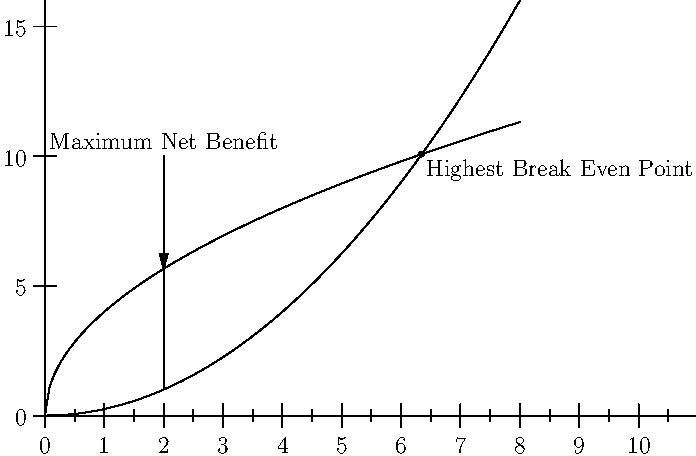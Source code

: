 size(12cm,8cm,IgnoreAspect);
import graph; 
xaxis(Ticks);
yaxis(Ticks);

real c(real x) {return x^2/4;}
real b(real x) {return 4*sqrt(x);}

draw(graph(c,0,8));
draw(graph(b,0,8));

draw((2,1)--(2,5.66));
draw((2,10)--(2,5.66),Arrow);

dot((6.34,10.08));

label("Maximum Net Benefit",(2,10),N);
label("Highest Break Even Point",(6.34,10.08),SE);
